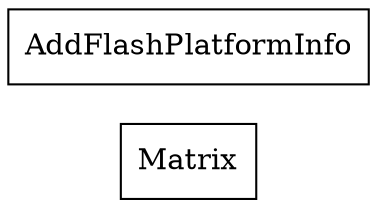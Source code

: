 strict digraph class_diagram {
  rankdir=LR;
  Matrix[
    label="Matrix",
    URL="Matrix.html",
    tooltip="com.wlash.utils.Matrix",
    shape="record"
  ];
  AddFlashPlatformInfo[
    label="AddFlashPlatformInfo",
    URL="AddFlashPlatformInfo.html",
    tooltip="com.wlash.utils.AddFlashPlatformInfo",
    shape="record"
  ];
}

